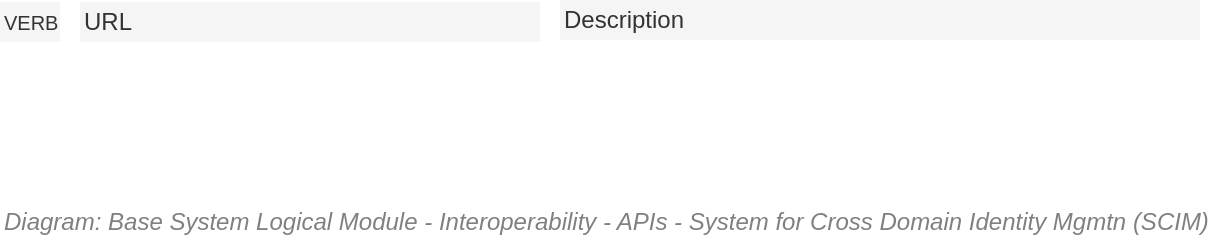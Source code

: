 <mxfile compressed="false" version="18.0.8" type="google" pages="2">
  <diagram name="Integration/System Logical Module/API/Resource URLs/SCIM" id="5i9j6kY8DWkCYeISKFBW">
    <mxGraphModel grid="1" page="1" gridSize="10" guides="1" tooltips="1" connect="1" arrows="1" fold="1" pageScale="1" pageWidth="850" pageHeight="1100" math="0" shadow="0">
      <root>
        <mxCell id="Z2psPhNsco0Lnuc9M6R1-0" />
        <mxCell id="Z2psPhNsco0Lnuc9M6R1-1" value="Diagram" parent="Z2psPhNsco0Lnuc9M6R1-0" />
        <mxCell id="Z2psPhNsco0Lnuc9M6R1-13" value="Description" style="text;html=1;strokeColor=none;fillColor=#f5f5f5;align=left;verticalAlign=middle;whiteSpace=wrap;rounded=0;fontSize=12;fontFamily=Helvetica;fontColor=#333333;fontStyle=0" vertex="1" parent="Z2psPhNsco0Lnuc9M6R1-1">
          <mxGeometry x="400" y="199" width="320" height="20" as="geometry" />
        </mxCell>
        <mxCell id="Z2psPhNsco0Lnuc9M6R1-14" value="URL" style="text;html=1;strokeColor=none;fillColor=#f5f5f5;align=left;verticalAlign=middle;whiteSpace=wrap;rounded=0;fontSize=12;fontFamily=Helvetica;fontColor=#333333;fontStyle=0" vertex="1" parent="Z2psPhNsco0Lnuc9M6R1-1">
          <mxGeometry x="160" y="200" width="230" height="20" as="geometry" />
        </mxCell>
        <mxCell id="Z2psPhNsco0Lnuc9M6R1-15" value="&lt;font style=&quot;font-size: 10px;&quot;&gt;VERB&lt;/font&gt;" style="text;html=1;strokeColor=none;fillColor=#f5f5f5;align=left;verticalAlign=middle;whiteSpace=wrap;rounded=0;fontSize=10;fontFamily=Helvetica;fontColor=#333333;fontStyle=0" vertex="1" parent="Z2psPhNsco0Lnuc9M6R1-1">
          <mxGeometry x="120" y="200" width="30" height="20" as="geometry" />
        </mxCell>
        <mxCell id="Z2psPhNsco0Lnuc9M6R1-91" value="Context/legend" parent="Z2psPhNsco0Lnuc9M6R1-0" />
        <mxCell id="Z2psPhNsco0Lnuc9M6R1-92" value="Title/Diagram" parent="Z2psPhNsco0Lnuc9M6R1-0" />
        <mxCell id="Z2psPhNsco0Lnuc9M6R1-93" value="&lt;font style=&quot;font-size: 12px ; font-weight: normal&quot;&gt;&lt;i&gt;Diagram: Base System Logical Module -&amp;nbsp;&lt;/i&gt;&lt;i&gt;Interoperability&amp;nbsp;&lt;/i&gt;&lt;i&gt;- APIs - System for Cross Domain Identity Mgmtn (SCIM)&lt;/i&gt;&lt;/font&gt;" style="text;strokeColor=none;fillColor=none;html=1;fontSize=12;fontStyle=1;verticalAlign=middle;align=left;shadow=0;glass=0;comic=0;opacity=30;fontColor=#808080;" vertex="1" parent="Z2psPhNsco0Lnuc9M6R1-92">
          <mxGeometry x="120" y="300" width="560" height="20" as="geometry" />
        </mxCell>
        <mxCell id="Z2psPhNsco0Lnuc9M6R1-94" value="Title/Page" visible="0" parent="Z2psPhNsco0Lnuc9M6R1-0" />
        <mxCell id="Z2psPhNsco0Lnuc9M6R1-95" value="" style="group;fontSize=12;" vertex="1" connectable="0" parent="Z2psPhNsco0Lnuc9M6R1-94">
          <mxGeometry x="120" y="120" width="600" height="45" as="geometry" />
        </mxCell>
        <mxCell id="Z2psPhNsco0Lnuc9M6R1-96" value="&lt;font style=&quot;font-size: 12px&quot;&gt;Base Logical Module - Interoperability - APIs - System for Cross Domain Identity Mgmt (SCIM)&lt;/font&gt;" style="text;strokeColor=none;fillColor=none;html=1;fontSize=12;fontStyle=1;verticalAlign=middle;align=left;shadow=0;glass=0;comic=0;opacity=30;fontColor=#808080;" vertex="1" parent="Z2psPhNsco0Lnuc9M6R1-95">
          <mxGeometry y="20" width="600" height="20" as="geometry" />
        </mxCell>
        <mxCell id="Z2psPhNsco0Lnuc9M6R1-97" value="" style="line;strokeWidth=2;html=1;shadow=0;glass=0;comic=0;fillColor=none;fontSize=10;fontColor=#CCCCCC;labelBackgroundColor=none;strokeColor=#CCCCCC;" vertex="1" parent="Z2psPhNsco0Lnuc9M6R1-95">
          <mxGeometry y="35" width="600" height="10" as="geometry" />
        </mxCell>
        <mxCell id="Z2psPhNsco0Lnuc9M6R1-98" value="About" parent="Z2psPhNsco0Lnuc9M6R1-0" />
      </root>
    </mxGraphModel>
  </diagram>
  <diagram id="lnYpBydLJxO-HS_8y6Ep" name="Integration/Media Logical Module/Metadata Protocols">
    <mxGraphModel dx="1130" dy="406" grid="1" gridSize="10" guides="1" tooltips="1" connect="1" arrows="1" fold="1" page="1" pageScale="1" pageWidth="827" pageHeight="1169" math="0" shadow="0">
      <root>
        <mxCell id="kS9iZLB6ewBfaY3MiKra-0" />
        <mxCell id="kS9iZLB6ewBfaY3MiKra-1" parent="kS9iZLB6ewBfaY3MiKra-0" />
        <mxCell id="kS9iZLB6ewBfaY3MiKra-2" value="&lt;font style=&quot;font-size: 12px&quot;&gt;Diagram: Media Logical Module -&amp;nbsp;Integration - Constraints - Protocols&lt;/font&gt;" style="text;strokeColor=none;fillColor=none;html=1;fontSize=12;fontStyle=2;verticalAlign=middle;align=left;shadow=0;glass=0;comic=0;opacity=30;fontColor=#808080;" parent="kS9iZLB6ewBfaY3MiKra-1" vertex="1">
          <mxGeometry x="120" y="340" width="520" height="20" as="geometry" />
        </mxCell>
        <mxCell id="kS9iZLB6ewBfaY3MiKra-3" value="Module Specific Protocols - Required" style="rounded=1;whiteSpace=wrap;html=1;shadow=0;glass=0;comic=0;strokeColor=#B3B3B3;fillColor=none;fontSize=10;align=left;fontColor=#333333;recursiveResize=0;container=1;collapsible=0;verticalAlign=top;spacing=2;spacingTop=-5;dashed=1;absoluteArcSize=1;" parent="kS9iZLB6ewBfaY3MiKra-1" vertex="1">
          <mxGeometry x="120" y="240" width="240" height="70" as="geometry" />
        </mxCell>
        <UserObject label="&lt;div style=&quot;text-align: left&quot;&gt;&lt;span style=&quot;white-space: nowrap&quot;&gt;&lt;font color=&quot;#000000&quot;&gt;Dublin Core&lt;/font&gt;&lt;/span&gt;&lt;/div&gt;" link="https://dublincore.org/" id="kS9iZLB6ewBfaY3MiKra-4">
          <mxCell style="html=1;outlineConnect=0;whiteSpace=wrap;fillColor=none;strokeColor=#009999;shape=mxgraph.archimate3.application;appType=constraint;archiType=rounded;fontSize=10;fontColor=#4D4D4D;" parent="kS9iZLB6ewBfaY3MiKra-3" vertex="1">
            <mxGeometry x="10" y="20" width="60" height="40" as="geometry" />
          </mxCell>
        </UserObject>
        <mxCell id="kS9iZLB6ewBfaY3MiKra-5" style="edgeStyle=orthogonalEdgeStyle;rounded=0;orthogonalLoop=1;jettySize=auto;html=1;fontSize=11;" parent="kS9iZLB6ewBfaY3MiKra-3" source="kS9iZLB6ewBfaY3MiKra-6" target="kS9iZLB6ewBfaY3MiKra-4" edge="1">
          <mxGeometry relative="1" as="geometry" />
        </mxCell>
        <UserObject label="&lt;div style=&quot;text-align: left&quot;&gt;&lt;span style=&quot;white-space: nowrap&quot;&gt;&lt;font color=&quot;#000000&quot;&gt;Dublin Core &lt;br&gt;Metadata &lt;br&gt;Initiative&lt;/font&gt;&lt;/span&gt;&lt;/div&gt;" link="https://www.dublincore.org/specifications/dublin-core/dcq-html/2000-08-15/" id="kS9iZLB6ewBfaY3MiKra-6">
          <mxCell style="html=1;outlineConnect=0;whiteSpace=wrap;fillColor=none;strokeColor=#009999;shape=mxgraph.archimate3.application;appType=constraint;archiType=rounded;fontSize=10;fontColor=#4D4D4D;" parent="kS9iZLB6ewBfaY3MiKra-3" vertex="1">
            <mxGeometry x="90" y="20" width="60" height="40" as="geometry" />
          </mxCell>
        </UserObject>
        <UserObject label="&lt;div style=&quot;text-align: left&quot;&gt;&lt;span style=&quot;white-space: nowrap&quot;&gt;&lt;font color=&quot;#000000&quot;&gt;Schema.org&lt;/font&gt;&lt;/span&gt;&lt;/div&gt;" link="https://schema.org/docs/schemas.html" id="kS9iZLB6ewBfaY3MiKra-7">
          <mxCell style="html=1;outlineConnect=0;whiteSpace=wrap;fillColor=none;strokeColor=#009999;shape=mxgraph.archimate3.application;appType=constraint;archiType=rounded;fontSize=10;fontColor=#4D4D4D;" parent="kS9iZLB6ewBfaY3MiKra-3" vertex="1">
            <mxGeometry x="160" y="20" width="60" height="40" as="geometry" />
          </mxCell>
        </UserObject>
        <mxCell id="kS9iZLB6ewBfaY3MiKra-8" value="" style="group" parent="kS9iZLB6ewBfaY3MiKra-1" vertex="1" connectable="0">
          <mxGeometry x="120" y="180" width="560" height="50" as="geometry" />
        </mxCell>
        <mxCell id="kS9iZLB6ewBfaY3MiKra-9" value="Information (if any) presented below builds upon &lt;br&gt;what is already within&amp;nbsp; the Description of the &lt;br&gt;Base&amp;nbsp;Logical Module." style="shape=note;size=20;whiteSpace=wrap;html=1;strokeWidth=1;fillColor=none;fontSize=12;align=left;fontStyle=2;strokeColor=#999999;fontColor=#999999;" parent="kS9iZLB6ewBfaY3MiKra-8" vertex="1">
          <mxGeometry width="290" height="50" as="geometry" />
        </mxCell>
        <mxCell id="kS9iZLB6ewBfaY3MiKra-10" value="" style="rounded=0;whiteSpace=wrap;html=1;fontSize=10;align=left;container=1;collapsible=0;fontColor=#B3B3B3;strokeColor=#B3B3B3;" parent="kS9iZLB6ewBfaY3MiKra-1" vertex="1">
          <mxGeometry x="440" y="180" width="240" height="50" as="geometry" />
        </mxCell>
        <mxCell id="kS9iZLB6ewBfaY3MiKra-11" value="" style="whiteSpace=wrap;html=1;aspect=fixed;fillColor=none;strokeColor=#82b366;fontSize=10;align=left;fontStyle=2;strokeWidth=2;" parent="kS9iZLB6ewBfaY3MiKra-10" vertex="1">
          <mxGeometry x="13.294" y="16.667" width="8.333" height="8.333" as="geometry" />
        </mxCell>
        <mxCell id="kS9iZLB6ewBfaY3MiKra-12" value="" style="whiteSpace=wrap;html=1;aspect=fixed;fillColor=none;strokeColor=#d6b656;fontSize=10;align=left;fontStyle=2;strokeWidth=2;" parent="kS9iZLB6ewBfaY3MiKra-10" vertex="1">
          <mxGeometry x="13.294" y="28" width="8.333" height="8.333" as="geometry" />
        </mxCell>
        <mxCell id="kS9iZLB6ewBfaY3MiKra-13" value="" style="whiteSpace=wrap;html=1;aspect=fixed;fillColor=none;strokeColor=#6c8ebf;fontSize=10;align=left;fontStyle=2;strokeWidth=2;" parent="kS9iZLB6ewBfaY3MiKra-10" vertex="1">
          <mxGeometry x="13.294" y="39.333" width="8.333" height="8.333" as="geometry" />
        </mxCell>
        <mxCell id="kS9iZLB6ewBfaY3MiKra-14" value="Internal, System (underlying optional Tenants)&amp;nbsp;" style="text;html=1;strokeColor=none;fillColor=none;align=left;verticalAlign=middle;whiteSpace=wrap;rounded=0;fontSize=10;fontStyle=2;fontColor=#B3B3B3;" parent="kS9iZLB6ewBfaY3MiKra-10" vertex="1">
          <mxGeometry x="26.595" y="16.667" width="213.405" height="8.333" as="geometry" />
        </mxCell>
        <mxCell id="kS9iZLB6ewBfaY3MiKra-15" value="Internal, (optionally) Tenanted" style="text;html=1;strokeColor=none;fillColor=none;align=left;verticalAlign=middle;whiteSpace=wrap;rounded=0;fontSize=10;fontStyle=2;fontColor=#B3B3B3;" parent="kS9iZLB6ewBfaY3MiKra-10" vertex="1">
          <mxGeometry x="26.59" y="30" width="213.41" height="6.33" as="geometry" />
        </mxCell>
        <mxCell id="kS9iZLB6ewBfaY3MiKra-16" value="External, Versioned Contracts/Msgs" style="text;html=1;strokeColor=none;fillColor=none;align=left;verticalAlign=middle;whiteSpace=wrap;rounded=0;fontSize=10;fontStyle=2;fontColor=#B3B3B3;" parent="kS9iZLB6ewBfaY3MiKra-10" vertex="1">
          <mxGeometry x="26.595" y="39.333" width="213.405" height="8.333" as="geometry" />
        </mxCell>
        <mxCell id="kS9iZLB6ewBfaY3MiKra-17" value="Legend" style="text;html=1;strokeColor=none;fillColor=none;align=center;verticalAlign=middle;whiteSpace=wrap;rounded=0;fontSize=10;fontStyle=5;fontColor=#B3B3B3;" parent="kS9iZLB6ewBfaY3MiKra-10" vertex="1">
          <mxGeometry x="26.589" width="159.534" height="16.667" as="geometry" />
        </mxCell>
      </root>
    </mxGraphModel>
  </diagram>
</mxfile>

